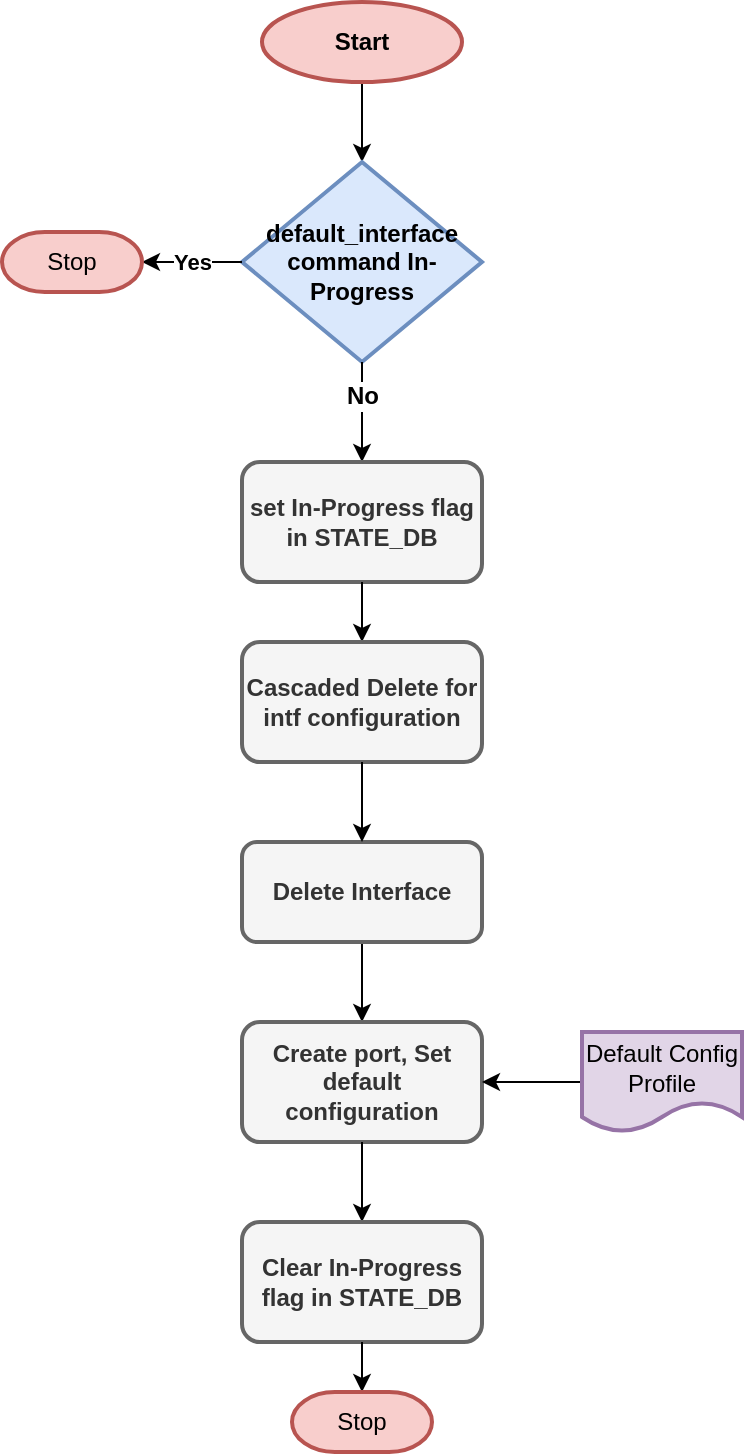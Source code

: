 <mxfile version="11.2.5" type="device" pages="1"><diagram id="papBwUzsbNxHx4R_VKW5" name="Page-1"><mxGraphModel dx="1086" dy="767" grid="1" gridSize="10" guides="1" tooltips="1" connect="1" arrows="1" fold="1" page="1" pageScale="1" pageWidth="850" pageHeight="1100" math="0" shadow="0"><root><mxCell id="0"/><mxCell id="1" parent="0"/><mxCell id="Yqd9_PUiO_EpjJrmvKQh-11" value="" style="edgeStyle=orthogonalEdgeStyle;rounded=0;orthogonalLoop=1;jettySize=auto;html=1;" edge="1" parent="1" source="Yqd9_PUiO_EpjJrmvKQh-1" target="Yqd9_PUiO_EpjJrmvKQh-5"><mxGeometry relative="1" as="geometry"/></mxCell><mxCell id="Yqd9_PUiO_EpjJrmvKQh-1" value="Start" style="ellipse;whiteSpace=wrap;html=1;strokeWidth=2;fillColor=#f8cecc;strokeColor=#b85450;fontStyle=1" vertex="1" parent="1"><mxGeometry x="350" y="60" width="100" height="40" as="geometry"/></mxCell><mxCell id="Yqd9_PUiO_EpjJrmvKQh-5" value="default_interface command In-Progress" style="rhombus;whiteSpace=wrap;html=1;strokeWidth=2;fillColor=#dae8fc;strokeColor=#6c8ebf;fontStyle=1" vertex="1" parent="1"><mxGeometry x="340" y="140" width="120" height="100" as="geometry"/></mxCell><mxCell id="Yqd9_PUiO_EpjJrmvKQh-7" value="" style="endArrow=classic;html=1;exitX=0.5;exitY=1;exitDx=0;exitDy=0;entryX=0.5;entryY=0;entryDx=0;entryDy=0;" edge="1" parent="1" source="Yqd9_PUiO_EpjJrmvKQh-5" target="Yqd9_PUiO_EpjJrmvKQh-13"><mxGeometry width="50" height="50" relative="1" as="geometry"><mxPoint x="400" y="290" as="sourcePoint"/><mxPoint x="400" y="320" as="targetPoint"/></mxGeometry></mxCell><mxCell id="Yqd9_PUiO_EpjJrmvKQh-12" value="No" style="text;html=1;resizable=0;points=[];align=center;verticalAlign=middle;labelBackgroundColor=#ffffff;fontStyle=1" vertex="1" connectable="0" parent="Yqd9_PUiO_EpjJrmvKQh-7"><mxGeometry x="-0.325" relative="1" as="geometry"><mxPoint as="offset"/></mxGeometry></mxCell><mxCell id="Yqd9_PUiO_EpjJrmvKQh-8" value="&lt;b&gt;Yes&lt;/b&gt;" style="endArrow=classic;html=1;exitX=0;exitY=0.5;exitDx=0;exitDy=0;entryX=1;entryY=0.5;entryDx=0;entryDy=0;entryPerimeter=0;" edge="1" parent="1" source="Yqd9_PUiO_EpjJrmvKQh-5" target="Yqd9_PUiO_EpjJrmvKQh-9"><mxGeometry width="50" height="50" relative="1" as="geometry"><mxPoint x="290" y="170" as="sourcePoint"/><mxPoint x="290" y="180" as="targetPoint"/></mxGeometry></mxCell><mxCell id="Yqd9_PUiO_EpjJrmvKQh-9" value="Stop" style="strokeWidth=2;html=1;shape=mxgraph.flowchart.terminator;whiteSpace=wrap;fillColor=#f8cecc;strokeColor=#b85450;" vertex="1" parent="1"><mxGeometry x="220" y="175" width="70" height="30" as="geometry"/></mxCell><mxCell id="Yqd9_PUiO_EpjJrmvKQh-13" value="set In-Progress flag in STATE_DB" style="rounded=1;whiteSpace=wrap;html=1;strokeWidth=2;fillColor=#f5f5f5;strokeColor=#666666;fontColor=#333333;fontStyle=1" vertex="1" parent="1"><mxGeometry x="340" y="290" width="120" height="60" as="geometry"/></mxCell><mxCell id="Yqd9_PUiO_EpjJrmvKQh-14" value="" style="endArrow=classic;html=1;exitX=0.5;exitY=1;exitDx=0;exitDy=0;entryX=0.5;entryY=0;entryDx=0;entryDy=0;" edge="1" parent="1" source="Yqd9_PUiO_EpjJrmvKQh-13" target="Yqd9_PUiO_EpjJrmvKQh-15"><mxGeometry width="50" height="50" relative="1" as="geometry"><mxPoint x="399" y="400" as="sourcePoint"/><mxPoint x="399" y="390" as="targetPoint"/></mxGeometry></mxCell><mxCell id="Yqd9_PUiO_EpjJrmvKQh-15" value="Cascaded Delete for intf configuration" style="rounded=1;whiteSpace=wrap;html=1;strokeWidth=2;fillColor=#f5f5f5;strokeColor=#666666;fontColor=#333333;fontStyle=1" vertex="1" parent="1"><mxGeometry x="340" y="380" width="120" height="60" as="geometry"/></mxCell><mxCell id="Yqd9_PUiO_EpjJrmvKQh-19" value="" style="edgeStyle=orthogonalEdgeStyle;rounded=0;orthogonalLoop=1;jettySize=auto;html=1;" edge="1" parent="1" source="Yqd9_PUiO_EpjJrmvKQh-16" target="Yqd9_PUiO_EpjJrmvKQh-18"><mxGeometry relative="1" as="geometry"/></mxCell><mxCell id="Yqd9_PUiO_EpjJrmvKQh-16" value="Delete Interface" style="rounded=1;whiteSpace=wrap;html=1;strokeWidth=2;fillColor=#f5f5f5;strokeColor=#666666;fontColor=#333333;fontStyle=1" vertex="1" parent="1"><mxGeometry x="340" y="480" width="120" height="50" as="geometry"/></mxCell><mxCell id="Yqd9_PUiO_EpjJrmvKQh-17" value="" style="endArrow=classic;html=1;exitX=0.5;exitY=1;exitDx=0;exitDy=0;entryX=0.5;entryY=0;entryDx=0;entryDy=0;" edge="1" parent="1" source="Yqd9_PUiO_EpjJrmvKQh-15" target="Yqd9_PUiO_EpjJrmvKQh-16"><mxGeometry width="50" height="50" relative="1" as="geometry"><mxPoint x="220" y="630" as="sourcePoint"/><mxPoint x="270" y="580" as="targetPoint"/></mxGeometry></mxCell><mxCell id="Yqd9_PUiO_EpjJrmvKQh-18" value="Create port, Set default configuration" style="rounded=1;whiteSpace=wrap;html=1;strokeWidth=2;fillColor=#f5f5f5;strokeColor=#666666;fontColor=#333333;fontStyle=1" vertex="1" parent="1"><mxGeometry x="340" y="570" width="120" height="60" as="geometry"/></mxCell><mxCell id="Yqd9_PUiO_EpjJrmvKQh-21" value="" style="edgeStyle=orthogonalEdgeStyle;rounded=0;orthogonalLoop=1;jettySize=auto;html=1;" edge="1" parent="1" source="Yqd9_PUiO_EpjJrmvKQh-20" target="Yqd9_PUiO_EpjJrmvKQh-18"><mxGeometry relative="1" as="geometry"/></mxCell><mxCell id="Yqd9_PUiO_EpjJrmvKQh-20" value="Default Config Profile" style="shape=document;whiteSpace=wrap;html=1;boundedLbl=1;rounded=1;strokeWidth=2;fillColor=#e1d5e7;strokeColor=#9673a6;" vertex="1" parent="1"><mxGeometry x="510" y="575" width="80" height="50" as="geometry"/></mxCell><mxCell id="Yqd9_PUiO_EpjJrmvKQh-22" value="" style="endArrow=classic;html=1;exitX=0.5;exitY=1;exitDx=0;exitDy=0;entryX=0.5;entryY=0;entryDx=0;entryDy=0;" edge="1" parent="1" source="Yqd9_PUiO_EpjJrmvKQh-18" target="Yqd9_PUiO_EpjJrmvKQh-23"><mxGeometry width="50" height="50" relative="1" as="geometry"><mxPoint x="410" y="630" as="sourcePoint"/><mxPoint x="220" y="740" as="targetPoint"/></mxGeometry></mxCell><mxCell id="Yqd9_PUiO_EpjJrmvKQh-23" value="Clear In-Progress flag in STATE_DB" style="rounded=1;whiteSpace=wrap;html=1;strokeWidth=2;fillColor=#f5f5f5;strokeColor=#666666;fontColor=#333333;fontStyle=1" vertex="1" parent="1"><mxGeometry x="340" y="670" width="120" height="60" as="geometry"/></mxCell><mxCell id="Yqd9_PUiO_EpjJrmvKQh-24" value="" style="endArrow=classic;html=1;exitX=0.5;exitY=1;exitDx=0;exitDy=0;entryX=0.5;entryY=0;entryDx=0;entryDy=0;entryPerimeter=0;" edge="1" parent="1" source="Yqd9_PUiO_EpjJrmvKQh-23" target="Yqd9_PUiO_EpjJrmvKQh-25"><mxGeometry width="50" height="50" relative="1" as="geometry"><mxPoint x="220" y="800" as="sourcePoint"/><mxPoint x="400" y="760" as="targetPoint"/></mxGeometry></mxCell><mxCell id="Yqd9_PUiO_EpjJrmvKQh-25" value="Stop" style="strokeWidth=2;html=1;shape=mxgraph.flowchart.terminator;whiteSpace=wrap;fillColor=#f8cecc;strokeColor=#b85450;" vertex="1" parent="1"><mxGeometry x="365" y="755" width="70" height="30" as="geometry"/></mxCell></root></mxGraphModel></diagram></mxfile>